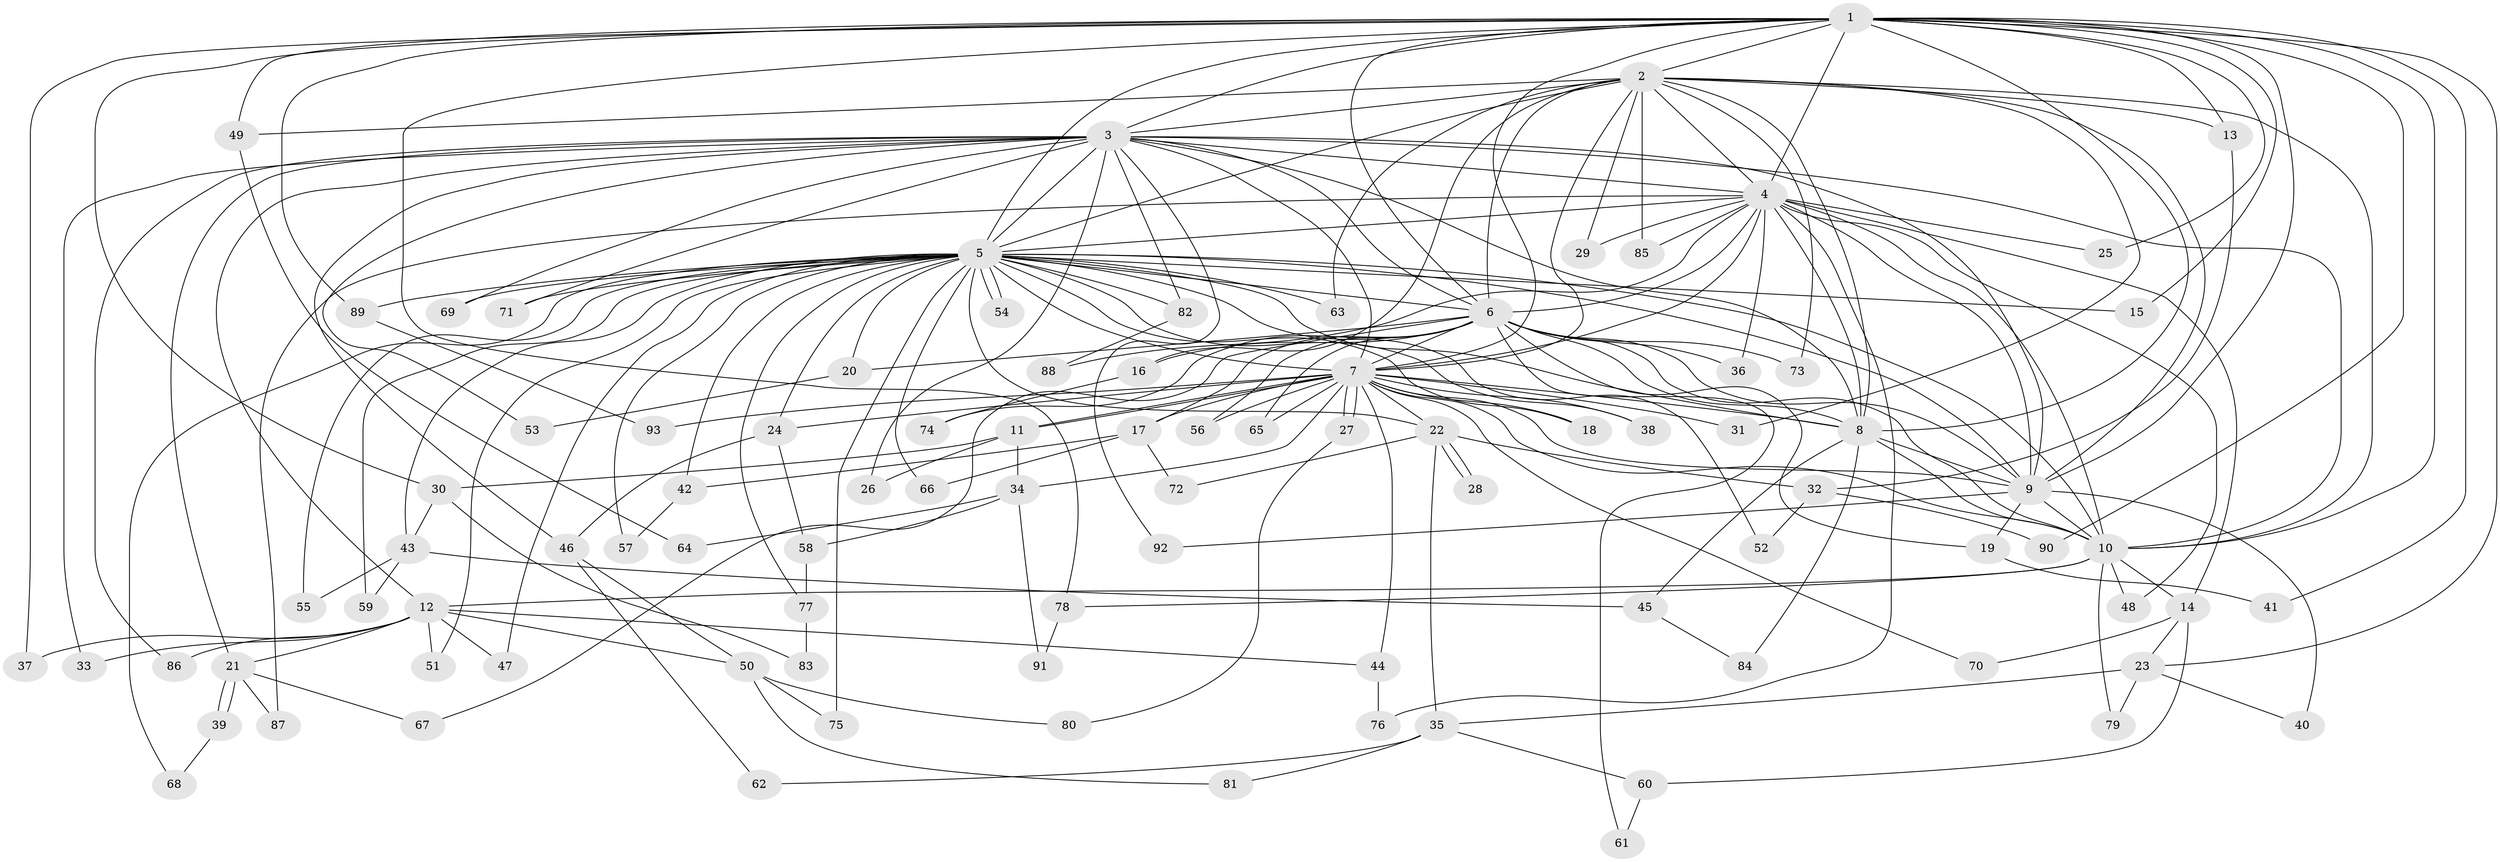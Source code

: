 // Generated by graph-tools (version 1.1) at 2025/01/03/09/25 03:01:17]
// undirected, 93 vertices, 211 edges
graph export_dot {
graph [start="1"]
  node [color=gray90,style=filled];
  1;
  2;
  3;
  4;
  5;
  6;
  7;
  8;
  9;
  10;
  11;
  12;
  13;
  14;
  15;
  16;
  17;
  18;
  19;
  20;
  21;
  22;
  23;
  24;
  25;
  26;
  27;
  28;
  29;
  30;
  31;
  32;
  33;
  34;
  35;
  36;
  37;
  38;
  39;
  40;
  41;
  42;
  43;
  44;
  45;
  46;
  47;
  48;
  49;
  50;
  51;
  52;
  53;
  54;
  55;
  56;
  57;
  58;
  59;
  60;
  61;
  62;
  63;
  64;
  65;
  66;
  67;
  68;
  69;
  70;
  71;
  72;
  73;
  74;
  75;
  76;
  77;
  78;
  79;
  80;
  81;
  82;
  83;
  84;
  85;
  86;
  87;
  88;
  89;
  90;
  91;
  92;
  93;
  1 -- 2;
  1 -- 3;
  1 -- 4;
  1 -- 5;
  1 -- 6;
  1 -- 7;
  1 -- 8;
  1 -- 9;
  1 -- 10;
  1 -- 13;
  1 -- 15;
  1 -- 23;
  1 -- 25;
  1 -- 30;
  1 -- 37;
  1 -- 41;
  1 -- 49;
  1 -- 78;
  1 -- 89;
  1 -- 90;
  2 -- 3;
  2 -- 4;
  2 -- 5;
  2 -- 6;
  2 -- 7;
  2 -- 8;
  2 -- 9;
  2 -- 10;
  2 -- 13;
  2 -- 16;
  2 -- 29;
  2 -- 31;
  2 -- 49;
  2 -- 63;
  2 -- 73;
  2 -- 85;
  3 -- 4;
  3 -- 5;
  3 -- 6;
  3 -- 7;
  3 -- 8;
  3 -- 9;
  3 -- 10;
  3 -- 12;
  3 -- 21;
  3 -- 26;
  3 -- 33;
  3 -- 46;
  3 -- 53;
  3 -- 69;
  3 -- 71;
  3 -- 82;
  3 -- 86;
  3 -- 92;
  4 -- 5;
  4 -- 6;
  4 -- 7;
  4 -- 8;
  4 -- 9;
  4 -- 10;
  4 -- 14;
  4 -- 25;
  4 -- 29;
  4 -- 36;
  4 -- 48;
  4 -- 76;
  4 -- 85;
  4 -- 87;
  4 -- 88;
  5 -- 6;
  5 -- 7;
  5 -- 8;
  5 -- 9;
  5 -- 10;
  5 -- 15;
  5 -- 18;
  5 -- 20;
  5 -- 22;
  5 -- 24;
  5 -- 38;
  5 -- 42;
  5 -- 43;
  5 -- 47;
  5 -- 51;
  5 -- 52;
  5 -- 54;
  5 -- 54;
  5 -- 55;
  5 -- 57;
  5 -- 59;
  5 -- 63;
  5 -- 66;
  5 -- 68;
  5 -- 69;
  5 -- 71;
  5 -- 75;
  5 -- 77;
  5 -- 82;
  5 -- 89;
  6 -- 7;
  6 -- 8;
  6 -- 9;
  6 -- 10;
  6 -- 16;
  6 -- 17;
  6 -- 19;
  6 -- 20;
  6 -- 36;
  6 -- 56;
  6 -- 61;
  6 -- 65;
  6 -- 67;
  6 -- 73;
  6 -- 74;
  7 -- 8;
  7 -- 9;
  7 -- 10;
  7 -- 11;
  7 -- 11;
  7 -- 17;
  7 -- 18;
  7 -- 22;
  7 -- 24;
  7 -- 27;
  7 -- 27;
  7 -- 31;
  7 -- 34;
  7 -- 38;
  7 -- 44;
  7 -- 56;
  7 -- 65;
  7 -- 70;
  7 -- 93;
  8 -- 9;
  8 -- 10;
  8 -- 45;
  8 -- 84;
  9 -- 10;
  9 -- 19;
  9 -- 40;
  9 -- 92;
  10 -- 12;
  10 -- 14;
  10 -- 48;
  10 -- 78;
  10 -- 79;
  11 -- 26;
  11 -- 30;
  11 -- 34;
  12 -- 21;
  12 -- 33;
  12 -- 37;
  12 -- 44;
  12 -- 47;
  12 -- 50;
  12 -- 51;
  12 -- 86;
  13 -- 32;
  14 -- 23;
  14 -- 60;
  14 -- 70;
  16 -- 74;
  17 -- 42;
  17 -- 66;
  17 -- 72;
  19 -- 41;
  20 -- 53;
  21 -- 39;
  21 -- 39;
  21 -- 67;
  21 -- 87;
  22 -- 28;
  22 -- 28;
  22 -- 32;
  22 -- 35;
  22 -- 72;
  23 -- 35;
  23 -- 40;
  23 -- 79;
  24 -- 46;
  24 -- 58;
  27 -- 80;
  30 -- 43;
  30 -- 83;
  32 -- 52;
  32 -- 90;
  34 -- 58;
  34 -- 64;
  34 -- 91;
  35 -- 60;
  35 -- 62;
  35 -- 81;
  39 -- 68;
  42 -- 57;
  43 -- 45;
  43 -- 55;
  43 -- 59;
  44 -- 76;
  45 -- 84;
  46 -- 50;
  46 -- 62;
  49 -- 64;
  50 -- 75;
  50 -- 80;
  50 -- 81;
  58 -- 77;
  60 -- 61;
  77 -- 83;
  78 -- 91;
  82 -- 88;
  89 -- 93;
}
